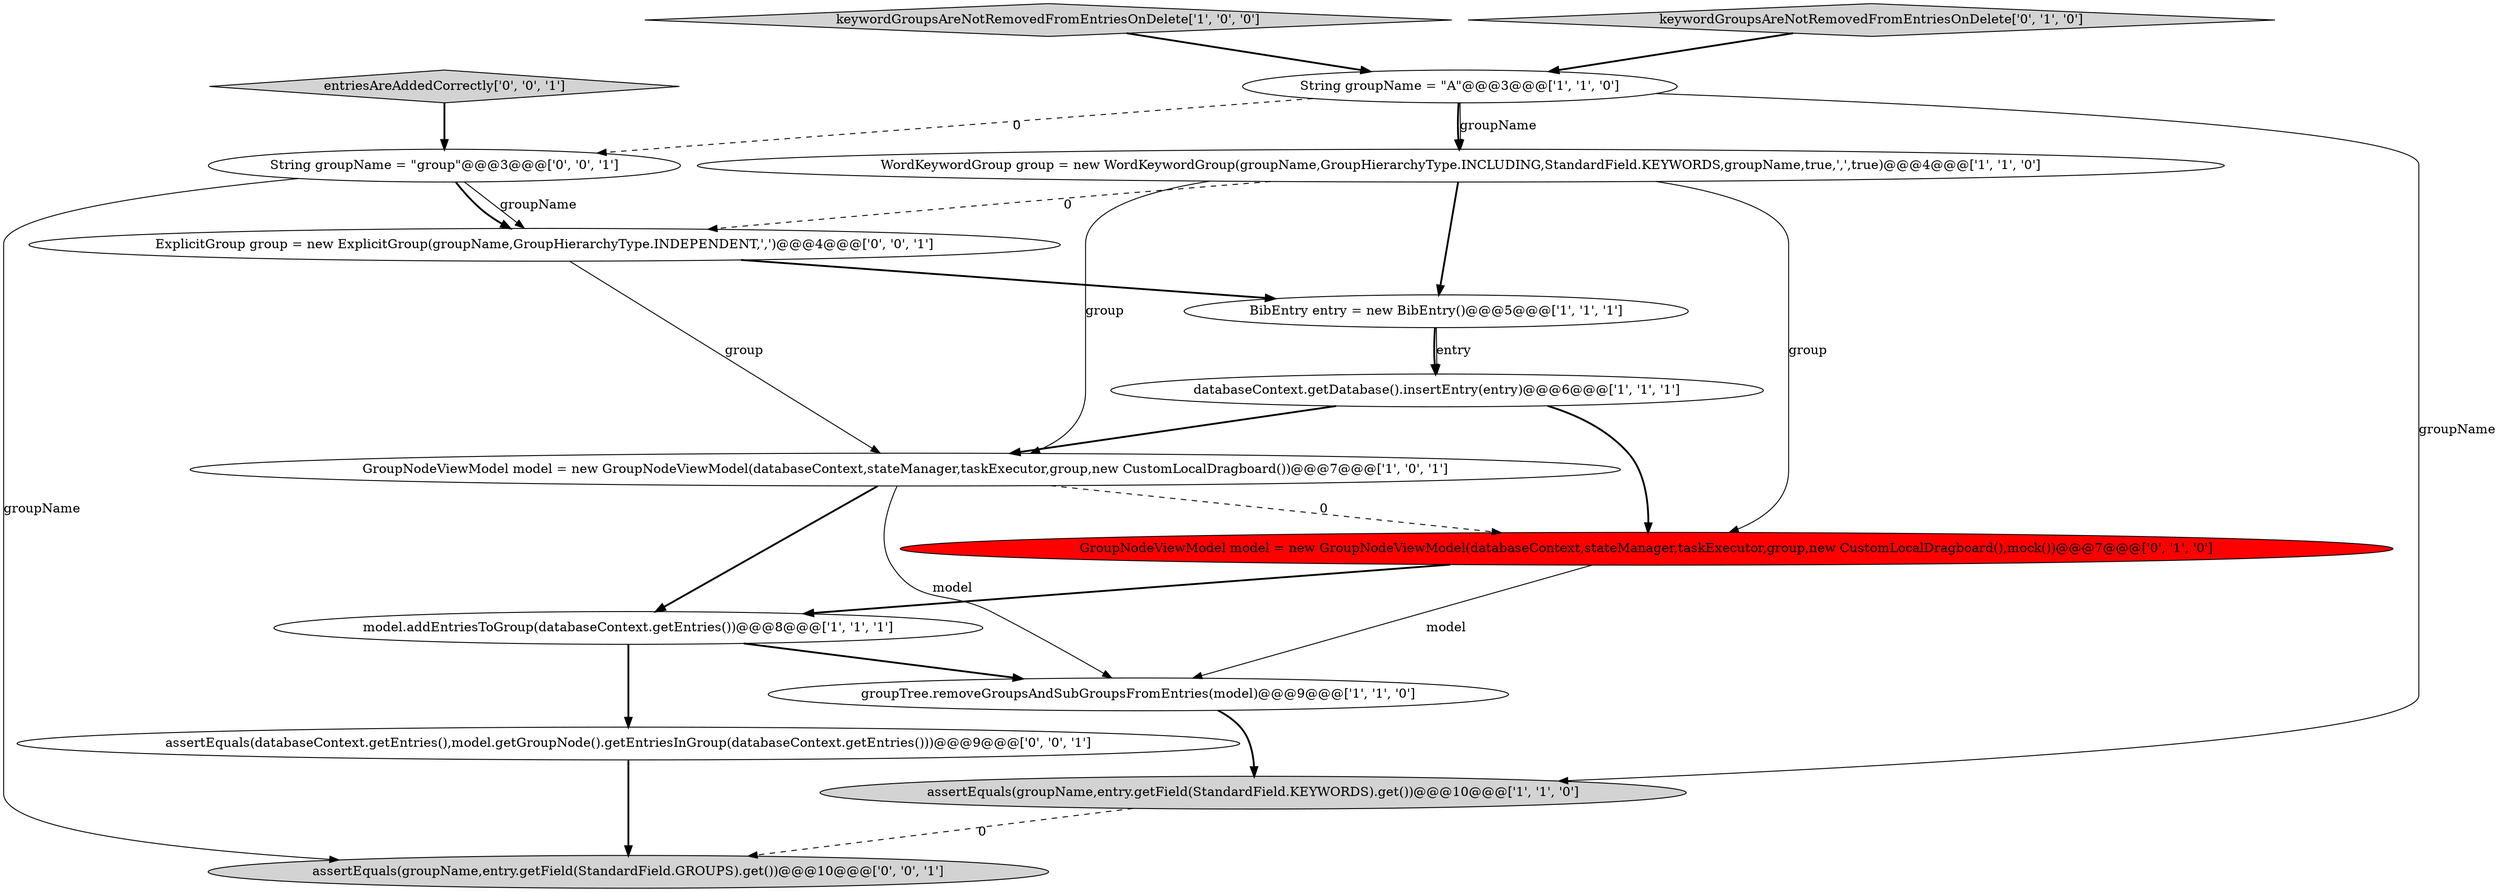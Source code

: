 digraph {
10 [style = filled, label = "GroupNodeViewModel model = new GroupNodeViewModel(databaseContext,stateManager,taskExecutor,group,new CustomLocalDragboard(),mock())@@@7@@@['0', '1', '0']", fillcolor = red, shape = ellipse image = "AAA1AAABBB2BBB"];
14 [style = filled, label = "String groupName = \"group\"@@@3@@@['0', '0', '1']", fillcolor = white, shape = ellipse image = "AAA0AAABBB3BBB"];
7 [style = filled, label = "WordKeywordGroup group = new WordKeywordGroup(groupName,GroupHierarchyType.INCLUDING,StandardField.KEYWORDS,groupName,true,',',true)@@@4@@@['1', '1', '0']", fillcolor = white, shape = ellipse image = "AAA0AAABBB1BBB"];
12 [style = filled, label = "ExplicitGroup group = new ExplicitGroup(groupName,GroupHierarchyType.INDEPENDENT,',')@@@4@@@['0', '0', '1']", fillcolor = white, shape = ellipse image = "AAA0AAABBB3BBB"];
1 [style = filled, label = "keywordGroupsAreNotRemovedFromEntriesOnDelete['1', '0', '0']", fillcolor = lightgray, shape = diamond image = "AAA0AAABBB1BBB"];
4 [style = filled, label = "BibEntry entry = new BibEntry()@@@5@@@['1', '1', '1']", fillcolor = white, shape = ellipse image = "AAA0AAABBB1BBB"];
13 [style = filled, label = "assertEquals(databaseContext.getEntries(),model.getGroupNode().getEntriesInGroup(databaseContext.getEntries()))@@@9@@@['0', '0', '1']", fillcolor = white, shape = ellipse image = "AAA0AAABBB3BBB"];
2 [style = filled, label = "String groupName = \"A\"@@@3@@@['1', '1', '0']", fillcolor = white, shape = ellipse image = "AAA0AAABBB1BBB"];
6 [style = filled, label = "assertEquals(groupName,entry.getField(StandardField.KEYWORDS).get())@@@10@@@['1', '1', '0']", fillcolor = lightgray, shape = ellipse image = "AAA0AAABBB1BBB"];
5 [style = filled, label = "GroupNodeViewModel model = new GroupNodeViewModel(databaseContext,stateManager,taskExecutor,group,new CustomLocalDragboard())@@@7@@@['1', '0', '1']", fillcolor = white, shape = ellipse image = "AAA0AAABBB1BBB"];
8 [style = filled, label = "groupTree.removeGroupsAndSubGroupsFromEntries(model)@@@9@@@['1', '1', '0']", fillcolor = white, shape = ellipse image = "AAA0AAABBB1BBB"];
11 [style = filled, label = "entriesAreAddedCorrectly['0', '0', '1']", fillcolor = lightgray, shape = diamond image = "AAA0AAABBB3BBB"];
15 [style = filled, label = "assertEquals(groupName,entry.getField(StandardField.GROUPS).get())@@@10@@@['0', '0', '1']", fillcolor = lightgray, shape = ellipse image = "AAA0AAABBB3BBB"];
0 [style = filled, label = "databaseContext.getDatabase().insertEntry(entry)@@@6@@@['1', '1', '1']", fillcolor = white, shape = ellipse image = "AAA0AAABBB1BBB"];
9 [style = filled, label = "keywordGroupsAreNotRemovedFromEntriesOnDelete['0', '1', '0']", fillcolor = lightgray, shape = diamond image = "AAA0AAABBB2BBB"];
3 [style = filled, label = "model.addEntriesToGroup(databaseContext.getEntries())@@@8@@@['1', '1', '1']", fillcolor = white, shape = ellipse image = "AAA0AAABBB1BBB"];
5->3 [style = bold, label=""];
11->14 [style = bold, label=""];
9->2 [style = bold, label=""];
4->0 [style = solid, label="entry"];
10->3 [style = bold, label=""];
8->6 [style = bold, label=""];
7->4 [style = bold, label=""];
7->5 [style = solid, label="group"];
2->6 [style = solid, label="groupName"];
5->8 [style = solid, label="model"];
4->0 [style = bold, label=""];
7->10 [style = solid, label="group"];
0->10 [style = bold, label=""];
2->14 [style = dashed, label="0"];
2->7 [style = solid, label="groupName"];
14->12 [style = solid, label="groupName"];
12->4 [style = bold, label=""];
5->10 [style = dashed, label="0"];
6->15 [style = dashed, label="0"];
10->8 [style = solid, label="model"];
3->8 [style = bold, label=""];
14->12 [style = bold, label=""];
3->13 [style = bold, label=""];
7->12 [style = dashed, label="0"];
1->2 [style = bold, label=""];
14->15 [style = solid, label="groupName"];
13->15 [style = bold, label=""];
2->7 [style = bold, label=""];
12->5 [style = solid, label="group"];
0->5 [style = bold, label=""];
}

